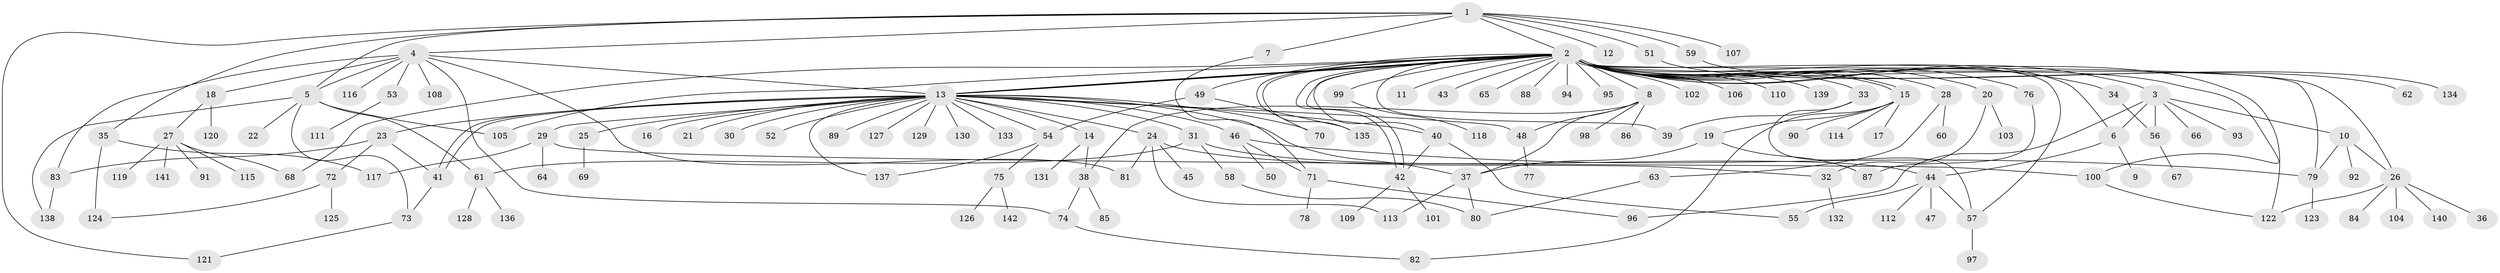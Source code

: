 // Generated by graph-tools (version 1.1) at 2025/01/03/09/25 03:01:55]
// undirected, 142 vertices, 191 edges
graph export_dot {
graph [start="1"]
  node [color=gray90,style=filled];
  1;
  2;
  3;
  4;
  5;
  6;
  7;
  8;
  9;
  10;
  11;
  12;
  13;
  14;
  15;
  16;
  17;
  18;
  19;
  20;
  21;
  22;
  23;
  24;
  25;
  26;
  27;
  28;
  29;
  30;
  31;
  32;
  33;
  34;
  35;
  36;
  37;
  38;
  39;
  40;
  41;
  42;
  43;
  44;
  45;
  46;
  47;
  48;
  49;
  50;
  51;
  52;
  53;
  54;
  55;
  56;
  57;
  58;
  59;
  60;
  61;
  62;
  63;
  64;
  65;
  66;
  67;
  68;
  69;
  70;
  71;
  72;
  73;
  74;
  75;
  76;
  77;
  78;
  79;
  80;
  81;
  82;
  83;
  84;
  85;
  86;
  87;
  88;
  89;
  90;
  91;
  92;
  93;
  94;
  95;
  96;
  97;
  98;
  99;
  100;
  101;
  102;
  103;
  104;
  105;
  106;
  107;
  108;
  109;
  110;
  111;
  112;
  113;
  114;
  115;
  116;
  117;
  118;
  119;
  120;
  121;
  122;
  123;
  124;
  125;
  126;
  127;
  128;
  129;
  130;
  131;
  132;
  133;
  134;
  135;
  136;
  137;
  138;
  139;
  140;
  141;
  142;
  1 -- 2;
  1 -- 4;
  1 -- 5;
  1 -- 7;
  1 -- 12;
  1 -- 35;
  1 -- 51;
  1 -- 59;
  1 -- 107;
  1 -- 121;
  2 -- 3;
  2 -- 6;
  2 -- 8;
  2 -- 11;
  2 -- 13;
  2 -- 13;
  2 -- 13;
  2 -- 15;
  2 -- 15;
  2 -- 20;
  2 -- 26;
  2 -- 28;
  2 -- 33;
  2 -- 34;
  2 -- 39;
  2 -- 40;
  2 -- 42;
  2 -- 42;
  2 -- 43;
  2 -- 49;
  2 -- 57;
  2 -- 65;
  2 -- 68;
  2 -- 70;
  2 -- 76;
  2 -- 79;
  2 -- 88;
  2 -- 94;
  2 -- 95;
  2 -- 99;
  2 -- 100;
  2 -- 102;
  2 -- 105;
  2 -- 106;
  2 -- 110;
  2 -- 122;
  2 -- 135;
  2 -- 139;
  3 -- 6;
  3 -- 10;
  3 -- 56;
  3 -- 66;
  3 -- 93;
  3 -- 96;
  4 -- 5;
  4 -- 13;
  4 -- 18;
  4 -- 53;
  4 -- 74;
  4 -- 81;
  4 -- 83;
  4 -- 108;
  4 -- 116;
  5 -- 22;
  5 -- 61;
  5 -- 73;
  5 -- 105;
  5 -- 138;
  6 -- 9;
  6 -- 44;
  7 -- 71;
  8 -- 37;
  8 -- 38;
  8 -- 48;
  8 -- 86;
  8 -- 98;
  10 -- 26;
  10 -- 79;
  10 -- 92;
  13 -- 14;
  13 -- 16;
  13 -- 21;
  13 -- 23;
  13 -- 24;
  13 -- 25;
  13 -- 29;
  13 -- 30;
  13 -- 31;
  13 -- 37;
  13 -- 40;
  13 -- 41;
  13 -- 41;
  13 -- 46;
  13 -- 48;
  13 -- 52;
  13 -- 54;
  13 -- 70;
  13 -- 89;
  13 -- 127;
  13 -- 129;
  13 -- 130;
  13 -- 133;
  13 -- 137;
  14 -- 38;
  14 -- 131;
  15 -- 17;
  15 -- 19;
  15 -- 82;
  15 -- 90;
  15 -- 114;
  18 -- 27;
  18 -- 120;
  19 -- 37;
  19 -- 87;
  20 -- 32;
  20 -- 103;
  23 -- 41;
  23 -- 72;
  23 -- 83;
  24 -- 32;
  24 -- 45;
  24 -- 81;
  24 -- 113;
  25 -- 69;
  26 -- 36;
  26 -- 84;
  26 -- 104;
  26 -- 122;
  26 -- 140;
  27 -- 68;
  27 -- 91;
  27 -- 115;
  27 -- 119;
  27 -- 141;
  28 -- 60;
  28 -- 63;
  29 -- 64;
  29 -- 100;
  29 -- 117;
  31 -- 44;
  31 -- 58;
  31 -- 61;
  32 -- 132;
  33 -- 39;
  33 -- 57;
  34 -- 56;
  35 -- 117;
  35 -- 124;
  37 -- 80;
  37 -- 113;
  38 -- 74;
  38 -- 85;
  40 -- 42;
  40 -- 55;
  41 -- 73;
  42 -- 101;
  42 -- 109;
  44 -- 47;
  44 -- 55;
  44 -- 57;
  44 -- 112;
  46 -- 50;
  46 -- 71;
  46 -- 79;
  48 -- 77;
  49 -- 54;
  49 -- 135;
  51 -- 62;
  53 -- 111;
  54 -- 75;
  54 -- 137;
  56 -- 67;
  57 -- 97;
  58 -- 80;
  59 -- 134;
  61 -- 128;
  61 -- 136;
  63 -- 80;
  71 -- 78;
  71 -- 96;
  72 -- 124;
  72 -- 125;
  73 -- 121;
  74 -- 82;
  75 -- 126;
  75 -- 142;
  76 -- 87;
  79 -- 123;
  83 -- 138;
  99 -- 118;
  100 -- 122;
}
